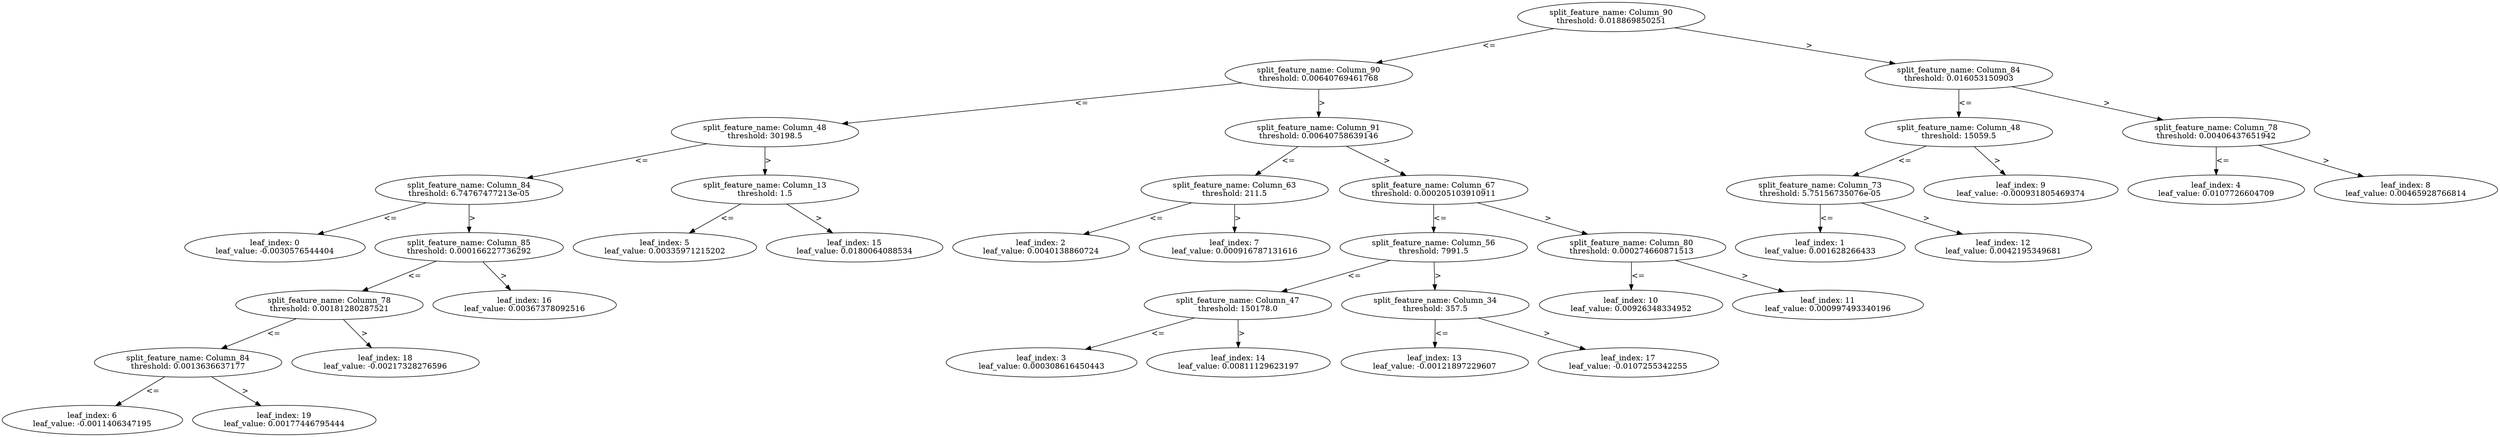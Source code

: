 digraph Tree49 {
	split0 [label="split_feature_name: Column_90\nthreshold: 0.018869850251"]
	split1 [label="split_feature_name: Column_90\nthreshold: 0.00640769461768"]
	split4 [label="split_feature_name: Column_48\nthreshold: 30198.5"]
	split5 [label="split_feature_name: Column_84\nthreshold: 6.74767477213e-05"]
	leaf0 [label="leaf_index: 0\nleaf_value: -0.0030576544404"]
	split5 -> leaf0 [label="<="]
	split15 [label="split_feature_name: Column_85\nthreshold: 0.000166227736292"]
	split17 [label="split_feature_name: Column_78\nthreshold: 0.00181280287521"]
	split18 [label="split_feature_name: Column_84\nthreshold: 0.0013636637177"]
	leaf6 [label="leaf_index: 6\nleaf_value: -0.0011406347195"]
	split18 -> leaf6 [label="<="]
	leaf19 [label="leaf_index: 19\nleaf_value: 0.00177446795444"]
	split18 -> leaf19 [label=">"]
	split17 -> split18 [label="<="]
	leaf18 [label="leaf_index: 18\nleaf_value: -0.00217328276596"]
	split17 -> leaf18 [label=">"]
	split15 -> split17 [label="<="]
	leaf16 [label="leaf_index: 16\nleaf_value: 0.00367378092516"]
	split15 -> leaf16 [label=">"]
	split5 -> split15 [label=">"]
	split4 -> split5 [label="<="]
	split14 [label="split_feature_name: Column_13\nthreshold: 1.5"]
	leaf5 [label="leaf_index: 5\nleaf_value: 0.00335971215202"]
	split14 -> leaf5 [label="<="]
	leaf15 [label="leaf_index: 15\nleaf_value: 0.0180064088534"]
	split14 -> leaf15 [label=">"]
	split4 -> split14 [label=">"]
	split1 -> split4 [label="<="]
	split2 [label="split_feature_name: Column_91\nthreshold: 0.00640758639146"]
	split6 [label="split_feature_name: Column_63\nthreshold: 211.5"]
	leaf2 [label="leaf_index: 2\nleaf_value: 0.0040138860724"]
	split6 -> leaf2 [label="<="]
	leaf7 [label="leaf_index: 7\nleaf_value: 0.000916787131616"]
	split6 -> leaf7 [label=">"]
	split2 -> split6 [label="<="]
	split9 [label="split_feature_name: Column_67\nthreshold: 0.000205103910911"]
	split12 [label="split_feature_name: Column_56\nthreshold: 7991.5"]
	split13 [label="split_feature_name: Column_47\nthreshold: 150178.0"]
	leaf3 [label="leaf_index: 3\nleaf_value: 0.000308616450443"]
	split13 -> leaf3 [label="<="]
	leaf14 [label="leaf_index: 14\nleaf_value: 0.00811129623197"]
	split13 -> leaf14 [label=">"]
	split12 -> split13 [label="<="]
	split16 [label="split_feature_name: Column_34\nthreshold: 357.5"]
	leaf13 [label="leaf_index: 13\nleaf_value: -0.00121897229607"]
	split16 -> leaf13 [label="<="]
	leaf17 [label="leaf_index: 17\nleaf_value: -0.0107255342255"]
	split16 -> leaf17 [label=">"]
	split12 -> split16 [label=">"]
	split9 -> split12 [label="<="]
	split10 [label="split_feature_name: Column_80\nthreshold: 0.000274660871513"]
	leaf10 [label="leaf_index: 10\nleaf_value: 0.00926348334952"]
	split10 -> leaf10 [label="<="]
	leaf11 [label="leaf_index: 11\nleaf_value: 0.000997493340196"]
	split10 -> leaf11 [label=">"]
	split9 -> split10 [label=">"]
	split2 -> split9 [label=">"]
	split1 -> split2 [label=">"]
	split0 -> split1 [label="<="]
	split3 [label="split_feature_name: Column_84\nthreshold: 0.016053150903"]
	split8 [label="split_feature_name: Column_48\nthreshold: 15059.5"]
	split11 [label="split_feature_name: Column_73\nthreshold: 5.75156735076e-05"]
	leaf1 [label="leaf_index: 1\nleaf_value: 0.001628266433"]
	split11 -> leaf1 [label="<="]
	leaf12 [label="leaf_index: 12\nleaf_value: 0.0042195349681"]
	split11 -> leaf12 [label=">"]
	split8 -> split11 [label="<="]
	leaf9 [label="leaf_index: 9\nleaf_value: -0.000931805469374"]
	split8 -> leaf9 [label=">"]
	split3 -> split8 [label="<="]
	split7 [label="split_feature_name: Column_78\nthreshold: 0.00406437651942"]
	leaf4 [label="leaf_index: 4\nleaf_value: 0.0107726604709"]
	split7 -> leaf4 [label="<="]
	leaf8 [label="leaf_index: 8\nleaf_value: 0.00465928766814"]
	split7 -> leaf8 [label=">"]
	split3 -> split7 [label=">"]
	split0 -> split3 [label=">"]
}

